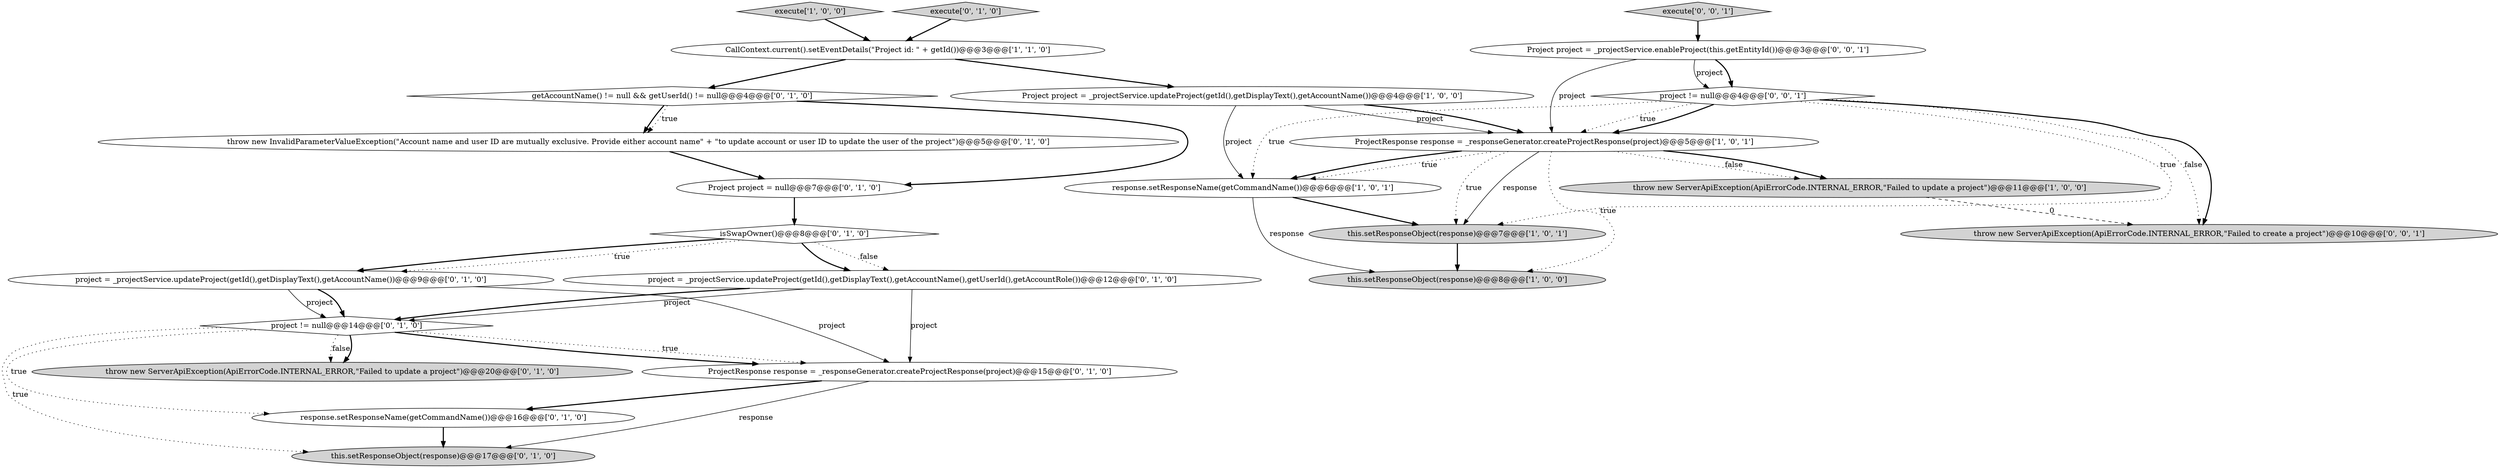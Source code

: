 digraph {
9 [style = filled, label = "isSwapOwner()@@@8@@@['0', '1', '0']", fillcolor = white, shape = diamond image = "AAA1AAABBB2BBB"];
17 [style = filled, label = "throw new InvalidParameterValueException(\"Account name and user ID are mutually exclusive. Provide either account name\" + \"to update account or user ID to update the user of the project\")@@@5@@@['0', '1', '0']", fillcolor = white, shape = ellipse image = "AAA1AAABBB2BBB"];
5 [style = filled, label = "ProjectResponse response = _responseGenerator.createProjectResponse(project)@@@5@@@['1', '0', '1']", fillcolor = white, shape = ellipse image = "AAA0AAABBB1BBB"];
6 [style = filled, label = "this.setResponseObject(response)@@@7@@@['1', '0', '1']", fillcolor = lightgray, shape = ellipse image = "AAA0AAABBB1BBB"];
4 [style = filled, label = "throw new ServerApiException(ApiErrorCode.INTERNAL_ERROR,\"Failed to update a project\")@@@11@@@['1', '0', '0']", fillcolor = lightgray, shape = ellipse image = "AAA0AAABBB1BBB"];
12 [style = filled, label = "project = _projectService.updateProject(getId(),getDisplayText(),getAccountName())@@@9@@@['0', '1', '0']", fillcolor = white, shape = ellipse image = "AAA1AAABBB2BBB"];
20 [style = filled, label = "Project project = _projectService.enableProject(this.getEntityId())@@@3@@@['0', '0', '1']", fillcolor = white, shape = ellipse image = "AAA0AAABBB3BBB"];
10 [style = filled, label = "response.setResponseName(getCommandName())@@@16@@@['0', '1', '0']", fillcolor = white, shape = ellipse image = "AAA0AAABBB2BBB"];
13 [style = filled, label = "this.setResponseObject(response)@@@17@@@['0', '1', '0']", fillcolor = lightgray, shape = ellipse image = "AAA0AAABBB2BBB"];
16 [style = filled, label = "execute['0', '1', '0']", fillcolor = lightgray, shape = diamond image = "AAA0AAABBB2BBB"];
14 [style = filled, label = "getAccountName() != null && getUserId() != null@@@4@@@['0', '1', '0']", fillcolor = white, shape = diamond image = "AAA0AAABBB2BBB"];
8 [style = filled, label = "project != null@@@14@@@['0', '1', '0']", fillcolor = white, shape = diamond image = "AAA0AAABBB2BBB"];
21 [style = filled, label = "throw new ServerApiException(ApiErrorCode.INTERNAL_ERROR,\"Failed to create a project\")@@@10@@@['0', '0', '1']", fillcolor = lightgray, shape = ellipse image = "AAA0AAABBB3BBB"];
19 [style = filled, label = "Project project = null@@@7@@@['0', '1', '0']", fillcolor = white, shape = ellipse image = "AAA1AAABBB2BBB"];
22 [style = filled, label = "project != null@@@4@@@['0', '0', '1']", fillcolor = white, shape = diamond image = "AAA0AAABBB3BBB"];
3 [style = filled, label = "this.setResponseObject(response)@@@8@@@['1', '0', '0']", fillcolor = lightgray, shape = ellipse image = "AAA0AAABBB1BBB"];
2 [style = filled, label = "CallContext.current().setEventDetails(\"Project id: \" + getId())@@@3@@@['1', '1', '0']", fillcolor = white, shape = ellipse image = "AAA0AAABBB1BBB"];
11 [style = filled, label = "ProjectResponse response = _responseGenerator.createProjectResponse(project)@@@15@@@['0', '1', '0']", fillcolor = white, shape = ellipse image = "AAA0AAABBB2BBB"];
15 [style = filled, label = "project = _projectService.updateProject(getId(),getDisplayText(),getAccountName(),getUserId(),getAccountRole())@@@12@@@['0', '1', '0']", fillcolor = white, shape = ellipse image = "AAA1AAABBB2BBB"];
0 [style = filled, label = "response.setResponseName(getCommandName())@@@6@@@['1', '0', '1']", fillcolor = white, shape = ellipse image = "AAA0AAABBB1BBB"];
23 [style = filled, label = "execute['0', '0', '1']", fillcolor = lightgray, shape = diamond image = "AAA0AAABBB3BBB"];
1 [style = filled, label = "Project project = _projectService.updateProject(getId(),getDisplayText(),getAccountName())@@@4@@@['1', '0', '0']", fillcolor = white, shape = ellipse image = "AAA0AAABBB1BBB"];
7 [style = filled, label = "execute['1', '0', '0']", fillcolor = lightgray, shape = diamond image = "AAA0AAABBB1BBB"];
18 [style = filled, label = "throw new ServerApiException(ApiErrorCode.INTERNAL_ERROR,\"Failed to update a project\")@@@20@@@['0', '1', '0']", fillcolor = lightgray, shape = ellipse image = "AAA0AAABBB2BBB"];
0->6 [style = bold, label=""];
8->10 [style = dotted, label="true"];
5->6 [style = solid, label="response"];
5->0 [style = dotted, label="true"];
14->17 [style = bold, label=""];
8->11 [style = dotted, label="true"];
15->8 [style = solid, label="project"];
22->5 [style = bold, label=""];
19->9 [style = bold, label=""];
4->21 [style = dashed, label="0"];
22->21 [style = dotted, label="false"];
12->11 [style = solid, label="project"];
5->3 [style = dotted, label="true"];
17->19 [style = bold, label=""];
15->11 [style = solid, label="project"];
20->22 [style = bold, label=""];
9->15 [style = bold, label=""];
20->5 [style = solid, label="project"];
14->19 [style = bold, label=""];
8->18 [style = dotted, label="false"];
5->4 [style = dotted, label="false"];
5->4 [style = bold, label=""];
1->5 [style = solid, label="project"];
20->22 [style = solid, label="project"];
16->2 [style = bold, label=""];
8->18 [style = bold, label=""];
5->6 [style = dotted, label="true"];
8->11 [style = bold, label=""];
5->0 [style = bold, label=""];
11->10 [style = bold, label=""];
22->0 [style = dotted, label="true"];
11->13 [style = solid, label="response"];
10->13 [style = bold, label=""];
0->3 [style = solid, label="response"];
23->20 [style = bold, label=""];
2->1 [style = bold, label=""];
6->3 [style = bold, label=""];
22->6 [style = dotted, label="true"];
8->13 [style = dotted, label="true"];
1->0 [style = solid, label="project"];
14->17 [style = dotted, label="true"];
2->14 [style = bold, label=""];
22->5 [style = dotted, label="true"];
22->21 [style = bold, label=""];
9->15 [style = dotted, label="false"];
9->12 [style = dotted, label="true"];
12->8 [style = solid, label="project"];
15->8 [style = bold, label=""];
12->8 [style = bold, label=""];
9->12 [style = bold, label=""];
1->5 [style = bold, label=""];
7->2 [style = bold, label=""];
}
